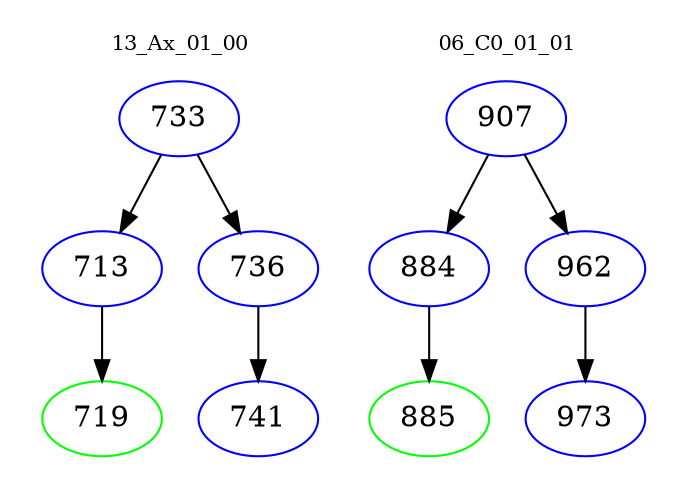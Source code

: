digraph{
subgraph cluster_0 {
color = white
label = "13_Ax_01_00";
fontsize=10;
T0_733 [label="733", color="blue"]
T0_733 -> T0_713 [color="black"]
T0_713 [label="713", color="blue"]
T0_713 -> T0_719 [color="black"]
T0_719 [label="719", color="green"]
T0_733 -> T0_736 [color="black"]
T0_736 [label="736", color="blue"]
T0_736 -> T0_741 [color="black"]
T0_741 [label="741", color="blue"]
}
subgraph cluster_1 {
color = white
label = "06_C0_01_01";
fontsize=10;
T1_907 [label="907", color="blue"]
T1_907 -> T1_884 [color="black"]
T1_884 [label="884", color="blue"]
T1_884 -> T1_885 [color="black"]
T1_885 [label="885", color="green"]
T1_907 -> T1_962 [color="black"]
T1_962 [label="962", color="blue"]
T1_962 -> T1_973 [color="black"]
T1_973 [label="973", color="blue"]
}
}
